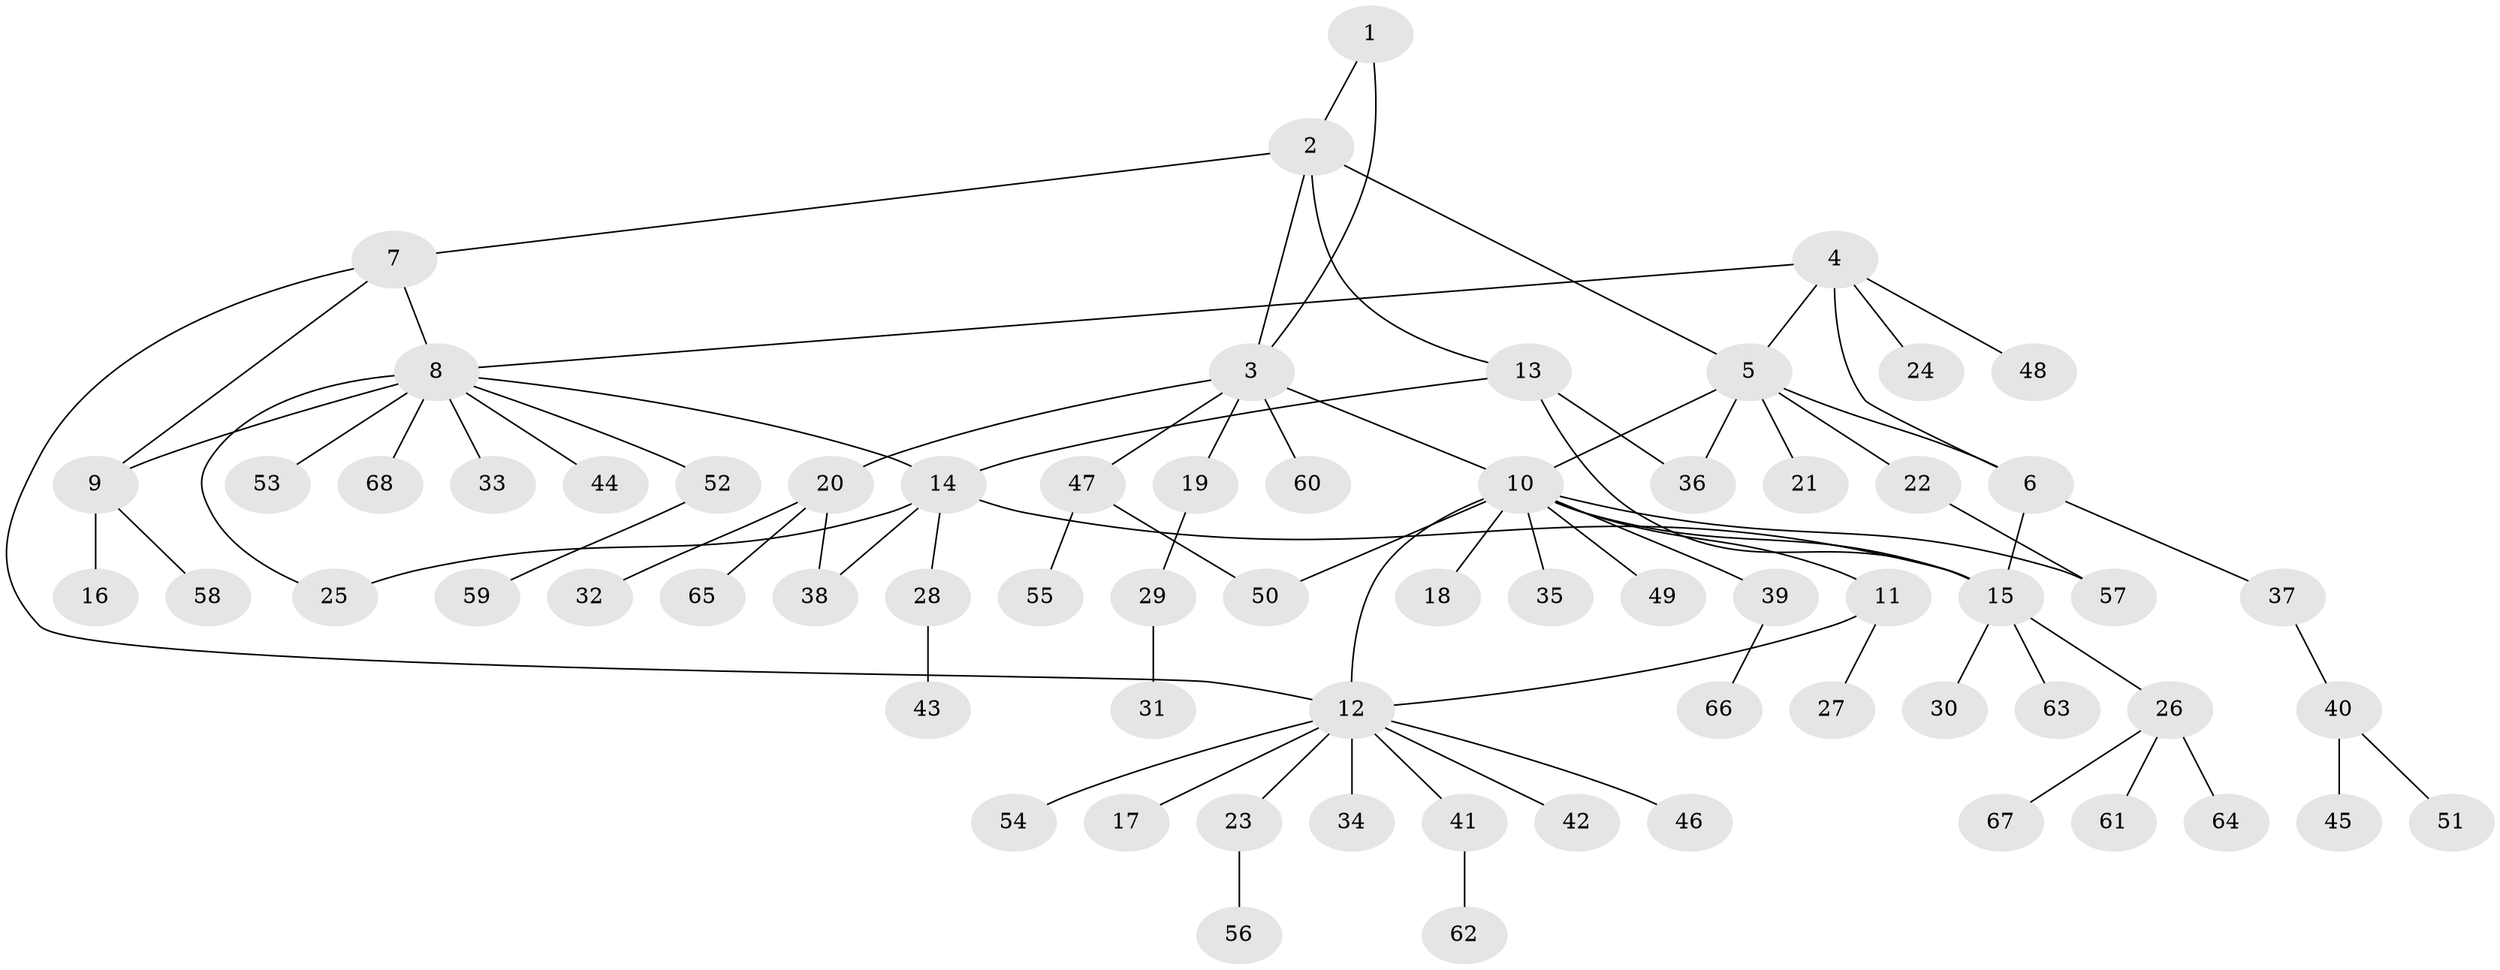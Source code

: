 // coarse degree distribution, {4: 0.07407407407407407, 8: 0.037037037037037035, 1: 0.5555555555555556, 6: 0.07407407407407407, 7: 0.037037037037037035, 2: 0.07407407407407407, 3: 0.1111111111111111, 5: 0.037037037037037035}
// Generated by graph-tools (version 1.1) at 2025/57/03/04/25 21:57:40]
// undirected, 68 vertices, 83 edges
graph export_dot {
graph [start="1"]
  node [color=gray90,style=filled];
  1;
  2;
  3;
  4;
  5;
  6;
  7;
  8;
  9;
  10;
  11;
  12;
  13;
  14;
  15;
  16;
  17;
  18;
  19;
  20;
  21;
  22;
  23;
  24;
  25;
  26;
  27;
  28;
  29;
  30;
  31;
  32;
  33;
  34;
  35;
  36;
  37;
  38;
  39;
  40;
  41;
  42;
  43;
  44;
  45;
  46;
  47;
  48;
  49;
  50;
  51;
  52;
  53;
  54;
  55;
  56;
  57;
  58;
  59;
  60;
  61;
  62;
  63;
  64;
  65;
  66;
  67;
  68;
  1 -- 2;
  1 -- 3;
  2 -- 3;
  2 -- 5;
  2 -- 7;
  2 -- 13;
  3 -- 10;
  3 -- 19;
  3 -- 20;
  3 -- 47;
  3 -- 60;
  4 -- 5;
  4 -- 6;
  4 -- 8;
  4 -- 24;
  4 -- 48;
  5 -- 6;
  5 -- 10;
  5 -- 21;
  5 -- 22;
  5 -- 36;
  6 -- 15;
  6 -- 37;
  7 -- 8;
  7 -- 9;
  7 -- 12;
  8 -- 9;
  8 -- 14;
  8 -- 25;
  8 -- 33;
  8 -- 44;
  8 -- 52;
  8 -- 53;
  8 -- 68;
  9 -- 16;
  9 -- 58;
  10 -- 11;
  10 -- 12;
  10 -- 15;
  10 -- 18;
  10 -- 35;
  10 -- 39;
  10 -- 49;
  10 -- 50;
  10 -- 57;
  11 -- 12;
  11 -- 27;
  12 -- 17;
  12 -- 23;
  12 -- 34;
  12 -- 41;
  12 -- 42;
  12 -- 46;
  12 -- 54;
  13 -- 14;
  13 -- 15;
  13 -- 36;
  14 -- 15;
  14 -- 25;
  14 -- 28;
  14 -- 38;
  15 -- 26;
  15 -- 30;
  15 -- 63;
  19 -- 29;
  20 -- 32;
  20 -- 38;
  20 -- 65;
  22 -- 57;
  23 -- 56;
  26 -- 61;
  26 -- 64;
  26 -- 67;
  28 -- 43;
  29 -- 31;
  37 -- 40;
  39 -- 66;
  40 -- 45;
  40 -- 51;
  41 -- 62;
  47 -- 50;
  47 -- 55;
  52 -- 59;
}
